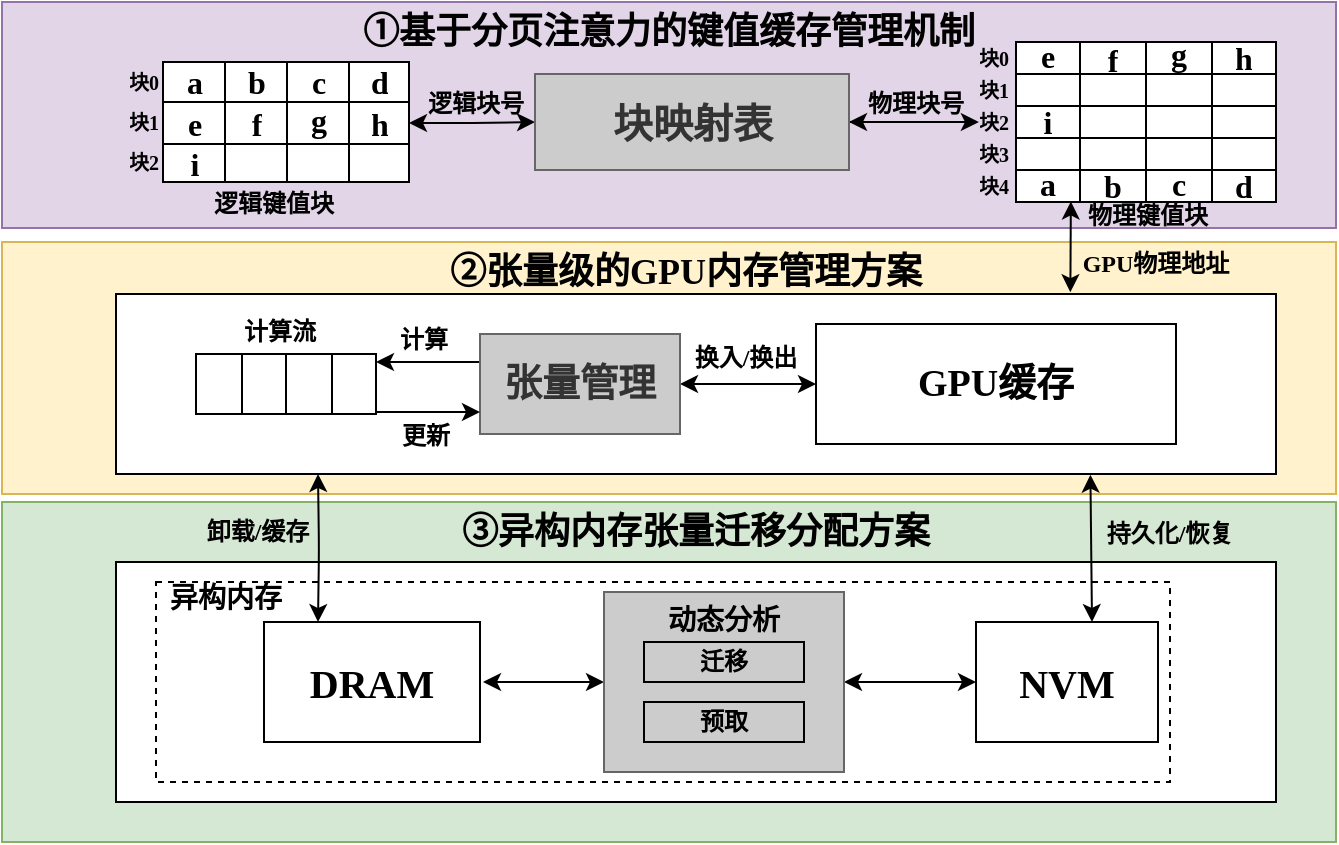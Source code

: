 <mxfile version="22.1.18" type="github">
  <diagram name="第 1 页" id="7EdAaY0qWJ7n02y7rGy0">
    <mxGraphModel dx="835" dy="481" grid="1" gridSize="10" guides="1" tooltips="1" connect="1" arrows="1" fold="1" page="1" pageScale="1" pageWidth="827" pageHeight="1169" math="0" shadow="0">
      <root>
        <mxCell id="0" />
        <mxCell id="1" parent="0" />
        <mxCell id="r5Kh5ZWrlzcaFiytxaW--2" value="" style="rounded=0;whiteSpace=wrap;html=1;fillColor=#d5e8d4;strokeColor=#82b366;" vertex="1" parent="1">
          <mxGeometry x="33" y="290" width="667" height="170" as="geometry" />
        </mxCell>
        <mxCell id="r5Kh5ZWrlzcaFiytxaW--3" value="" style="rounded=0;whiteSpace=wrap;html=1;fillColor=#fff2cc;strokeColor=#d6b656;" vertex="1" parent="1">
          <mxGeometry x="33" y="160" width="667" height="126" as="geometry" />
        </mxCell>
        <mxCell id="r5Kh5ZWrlzcaFiytxaW--7" value="" style="rounded=0;whiteSpace=wrap;html=1;" vertex="1" parent="1">
          <mxGeometry x="90" y="186" width="580" height="90" as="geometry" />
        </mxCell>
        <mxCell id="r5Kh5ZWrlzcaFiytxaW--9" value="&lt;font face=&quot;宋体&quot;&gt;&lt;b&gt;GPU物理地址&lt;/b&gt;&lt;/font&gt;" style="text;html=1;strokeColor=none;fillColor=none;align=center;verticalAlign=middle;whiteSpace=wrap;rounded=0;" vertex="1" parent="1">
          <mxGeometry x="570" y="156" width="80" height="30" as="geometry" />
        </mxCell>
        <mxCell id="r5Kh5ZWrlzcaFiytxaW--10" value="" style="shape=table;startSize=0;container=1;collapsible=0;childLayout=tableLayout;" vertex="1" parent="1">
          <mxGeometry x="130" y="216" width="90" height="30" as="geometry" />
        </mxCell>
        <mxCell id="r5Kh5ZWrlzcaFiytxaW--11" value="" style="shape=tableRow;horizontal=0;startSize=0;swimlaneHead=0;swimlaneBody=0;strokeColor=inherit;top=0;left=0;bottom=0;right=0;collapsible=0;dropTarget=0;fillColor=none;points=[[0,0.5],[1,0.5]];portConstraint=eastwest;" vertex="1" parent="r5Kh5ZWrlzcaFiytxaW--10">
          <mxGeometry width="90" height="30" as="geometry" />
        </mxCell>
        <mxCell id="r5Kh5ZWrlzcaFiytxaW--12" value="" style="shape=partialRectangle;html=1;whiteSpace=wrap;connectable=0;strokeColor=inherit;overflow=hidden;fillColor=none;top=0;left=0;bottom=0;right=0;pointerEvents=1;" vertex="1" parent="r5Kh5ZWrlzcaFiytxaW--11">
          <mxGeometry width="23" height="30" as="geometry">
            <mxRectangle width="23" height="30" as="alternateBounds" />
          </mxGeometry>
        </mxCell>
        <mxCell id="r5Kh5ZWrlzcaFiytxaW--13" value="" style="shape=partialRectangle;html=1;whiteSpace=wrap;connectable=0;strokeColor=inherit;overflow=hidden;fillColor=none;top=0;left=0;bottom=0;right=0;pointerEvents=1;" vertex="1" parent="r5Kh5ZWrlzcaFiytxaW--11">
          <mxGeometry x="23" width="22" height="30" as="geometry">
            <mxRectangle width="22" height="30" as="alternateBounds" />
          </mxGeometry>
        </mxCell>
        <mxCell id="r5Kh5ZWrlzcaFiytxaW--14" value="" style="shape=partialRectangle;html=1;whiteSpace=wrap;connectable=0;strokeColor=inherit;overflow=hidden;fillColor=none;top=0;left=0;bottom=0;right=0;pointerEvents=1;" vertex="1" parent="r5Kh5ZWrlzcaFiytxaW--11">
          <mxGeometry x="45" width="23" height="30" as="geometry">
            <mxRectangle width="23" height="30" as="alternateBounds" />
          </mxGeometry>
        </mxCell>
        <mxCell id="r5Kh5ZWrlzcaFiytxaW--15" value="" style="shape=partialRectangle;html=1;whiteSpace=wrap;connectable=0;strokeColor=inherit;overflow=hidden;fillColor=none;top=0;left=0;bottom=0;right=0;pointerEvents=1;" vertex="1" parent="r5Kh5ZWrlzcaFiytxaW--11">
          <mxGeometry x="68" width="22" height="30" as="geometry">
            <mxRectangle width="22" height="30" as="alternateBounds" />
          </mxGeometry>
        </mxCell>
        <mxCell id="r5Kh5ZWrlzcaFiytxaW--16" value="&lt;b&gt;&lt;font face=&quot;宋体&quot;&gt;计算流&lt;/font&gt;&lt;/b&gt;" style="text;html=1;strokeColor=none;fillColor=none;align=center;verticalAlign=middle;whiteSpace=wrap;rounded=0;" vertex="1" parent="1">
          <mxGeometry x="142" y="190" width="60" height="30" as="geometry" />
        </mxCell>
        <mxCell id="r5Kh5ZWrlzcaFiytxaW--17" value="" style="rounded=0;whiteSpace=wrap;html=1;" vertex="1" parent="1">
          <mxGeometry x="90" y="320" width="580" height="120" as="geometry" />
        </mxCell>
        <mxCell id="r5Kh5ZWrlzcaFiytxaW--18" style="edgeStyle=orthogonalEdgeStyle;rounded=1;orthogonalLoop=1;jettySize=auto;html=1;entryX=0.25;entryY=0;entryDx=0;entryDy=0;startArrow=classic;" edge="1" parent="1" target="r5Kh5ZWrlzcaFiytxaW--47">
          <mxGeometry relative="1" as="geometry">
            <mxPoint x="191" y="276" as="sourcePoint" />
            <mxPoint x="193.51" y="369.19" as="targetPoint" />
          </mxGeometry>
        </mxCell>
        <mxCell id="r5Kh5ZWrlzcaFiytxaW--19" style="edgeStyle=orthogonalEdgeStyle;rounded=1;orthogonalLoop=1;jettySize=auto;html=1;exitX=1;exitY=0.5;exitDx=0;exitDy=0;entryX=0;entryY=0.5;entryDx=0;entryDy=0;startArrow=classic;endArrow=none;endFill=0;" edge="1" parent="1">
          <mxGeometry relative="1" as="geometry">
            <mxPoint x="220" y="220" as="sourcePoint" />
            <mxPoint x="272" y="220" as="targetPoint" />
          </mxGeometry>
        </mxCell>
        <mxCell id="r5Kh5ZWrlzcaFiytxaW--20" value="&lt;font size=&quot;1&quot; style=&quot;&quot;&gt;&lt;b style=&quot;font-size: 19px;&quot;&gt;&lt;font face=&quot;Times New Roman&quot;&gt;GPU&lt;/font&gt;&lt;font face=&quot;宋体&quot;&gt;缓存&lt;/font&gt;&lt;/b&gt;&lt;/font&gt;" style="rounded=0;whiteSpace=wrap;html=1;" vertex="1" parent="1">
          <mxGeometry x="440" y="201" width="180" height="60" as="geometry" />
        </mxCell>
        <mxCell id="r5Kh5ZWrlzcaFiytxaW--21" style="edgeStyle=orthogonalEdgeStyle;rounded=0;orthogonalLoop=1;jettySize=auto;html=1;entryX=0;entryY=0.5;entryDx=0;entryDy=0;startArrow=classic;startFill=1;" edge="1" parent="1" source="r5Kh5ZWrlzcaFiytxaW--22" target="r5Kh5ZWrlzcaFiytxaW--20">
          <mxGeometry relative="1" as="geometry" />
        </mxCell>
        <mxCell id="r5Kh5ZWrlzcaFiytxaW--22" value="&lt;font face=&quot;宋体&quot; style=&quot;font-size: 19px;&quot;&gt;&lt;b style=&quot;&quot;&gt;张量管理&lt;/b&gt;&lt;/font&gt;" style="rounded=0;whiteSpace=wrap;html=1;fillColor=#CCCCCC;fontColor=#333333;strokeColor=#666666;" vertex="1" parent="1">
          <mxGeometry x="272" y="206" width="100" height="50" as="geometry" />
        </mxCell>
        <mxCell id="r5Kh5ZWrlzcaFiytxaW--23" style="rounded=1;orthogonalLoop=1;jettySize=auto;html=1;exitX=1;exitY=0.5;exitDx=0;exitDy=0;entryX=0;entryY=0.5;entryDx=0;entryDy=0;startArrow=none;edgeStyle=orthogonalEdgeStyle;curved=1;startFill=0;" edge="1" parent="1">
          <mxGeometry relative="1" as="geometry">
            <mxPoint x="220" y="245" as="sourcePoint" />
            <mxPoint x="272" y="245" as="targetPoint" />
          </mxGeometry>
        </mxCell>
        <mxCell id="r5Kh5ZWrlzcaFiytxaW--24" value="&lt;b&gt;&lt;font face=&quot;宋体&quot;&gt;更新&lt;/font&gt;&lt;/b&gt;" style="text;html=1;strokeColor=none;fillColor=none;align=center;verticalAlign=middle;whiteSpace=wrap;rounded=0;" vertex="1" parent="1">
          <mxGeometry x="215" y="242" width="60" height="30" as="geometry" />
        </mxCell>
        <mxCell id="r5Kh5ZWrlzcaFiytxaW--27" value="" style="rounded=0;whiteSpace=wrap;html=1;dashed=1;fillColor=none;" vertex="1" parent="1">
          <mxGeometry x="110" y="330" width="507" height="100" as="geometry" />
        </mxCell>
        <mxCell id="r5Kh5ZWrlzcaFiytxaW--28" style="rounded=1;orthogonalLoop=1;jettySize=auto;html=1;entryX=1;entryY=0.5;entryDx=0;entryDy=0;exitX=0;exitY=0.5;exitDx=0;exitDy=0;startArrow=classic;" edge="1" parent="1" source="r5Kh5ZWrlzcaFiytxaW--30">
          <mxGeometry relative="1" as="geometry">
            <mxPoint x="370" y="386.262" as="sourcePoint" />
            <mxPoint x="273.5" y="380" as="targetPoint" />
          </mxGeometry>
        </mxCell>
        <mxCell id="r5Kh5ZWrlzcaFiytxaW--29" style="edgeStyle=orthogonalEdgeStyle;rounded=0;orthogonalLoop=1;jettySize=auto;html=1;exitX=1;exitY=0.5;exitDx=0;exitDy=0;entryX=0;entryY=0.5;entryDx=0;entryDy=0;startArrow=classic;startFill=1;" edge="1" parent="1" source="r5Kh5ZWrlzcaFiytxaW--30" target="r5Kh5ZWrlzcaFiytxaW--34">
          <mxGeometry relative="1" as="geometry" />
        </mxCell>
        <mxCell id="r5Kh5ZWrlzcaFiytxaW--30" value="" style="rounded=0;whiteSpace=wrap;html=1;fillColor=#CCCCCC;fontColor=#333333;strokeColor=#666666;" vertex="1" parent="1">
          <mxGeometry x="334" y="335" width="120" height="90" as="geometry" />
        </mxCell>
        <mxCell id="r5Kh5ZWrlzcaFiytxaW--31" value="&lt;b&gt;&lt;font face=&quot;宋体&quot; style=&quot;font-size: 14px;&quot;&gt;动态分析&lt;/font&gt;&lt;/b&gt;" style="text;html=1;strokeColor=none;fillColor=none;align=center;verticalAlign=middle;whiteSpace=wrap;rounded=0;" vertex="1" parent="1">
          <mxGeometry x="364" y="335" width="60" height="30" as="geometry" />
        </mxCell>
        <mxCell id="r5Kh5ZWrlzcaFiytxaW--34" value="&lt;b&gt;&lt;font face=&quot;Times New Roman&quot; style=&quot;font-size: 20px;&quot;&gt;NVM&lt;/font&gt;&lt;/b&gt;" style="rounded=0;whiteSpace=wrap;html=1;" vertex="1" parent="1">
          <mxGeometry x="520" y="350" width="91" height="60" as="geometry" />
        </mxCell>
        <mxCell id="r5Kh5ZWrlzcaFiytxaW--35" value="&lt;b&gt;&lt;font face=&quot;宋体&quot;&gt;持久化/恢复&lt;/font&gt;&lt;/b&gt;" style="text;html=1;strokeColor=none;fillColor=none;align=center;verticalAlign=middle;whiteSpace=wrap;rounded=0;" vertex="1" parent="1">
          <mxGeometry x="577" y="291" width="80" height="30" as="geometry" />
        </mxCell>
        <mxCell id="r5Kh5ZWrlzcaFiytxaW--36" value="&lt;b&gt;&lt;font face=&quot;宋体&quot;&gt;迁移&lt;/font&gt;&lt;/b&gt;" style="rounded=0;whiteSpace=wrap;html=1;fillColor=none;" vertex="1" parent="1">
          <mxGeometry x="354" y="360" width="80" height="20" as="geometry" />
        </mxCell>
        <mxCell id="r5Kh5ZWrlzcaFiytxaW--37" value="&lt;b&gt;&lt;font face=&quot;宋体&quot;&gt;预取&lt;/font&gt;&lt;/b&gt;" style="rounded=0;whiteSpace=wrap;html=1;fillColor=none;" vertex="1" parent="1">
          <mxGeometry x="354" y="390" width="80" height="20" as="geometry" />
        </mxCell>
        <mxCell id="r5Kh5ZWrlzcaFiytxaW--39" value="&lt;font face=&quot;宋体&quot;&gt;&lt;b&gt;卸载/缓存&lt;/b&gt;&lt;/font&gt;" style="text;html=1;strokeColor=none;fillColor=none;align=center;verticalAlign=middle;whiteSpace=wrap;rounded=0;" vertex="1" parent="1">
          <mxGeometry x="127" y="290" width="68" height="30" as="geometry" />
        </mxCell>
        <mxCell id="r5Kh5ZWrlzcaFiytxaW--40" style="rounded=1;orthogonalLoop=1;jettySize=auto;html=1;startArrow=classic;exitX=0.84;exitY=1.004;exitDx=0;exitDy=0;exitPerimeter=0;" edge="1" parent="1" source="r5Kh5ZWrlzcaFiytxaW--7">
          <mxGeometry relative="1" as="geometry">
            <mxPoint x="576.86" y="276.27" as="sourcePoint" />
            <mxPoint x="578" y="350" as="targetPoint" />
          </mxGeometry>
        </mxCell>
        <mxCell id="r5Kh5ZWrlzcaFiytxaW--44" value="&lt;font size=&quot;1&quot; face=&quot;宋体&quot;&gt;&lt;b style=&quot;font-size: 18px;&quot;&gt;③异构内存张量迁移分配方案&lt;/b&gt;&lt;/font&gt;" style="text;html=1;strokeColor=none;fillColor=none;align=center;verticalAlign=middle;whiteSpace=wrap;rounded=0;" vertex="1" parent="1">
          <mxGeometry x="220" y="290" width="320" height="30" as="geometry" />
        </mxCell>
        <mxCell id="r5Kh5ZWrlzcaFiytxaW--45" value="&lt;font face=&quot;宋体&quot;&gt;&lt;b&gt;&lt;font style=&quot;font-size: 18px;&quot;&gt;②张量级的GPU内存管理方案&lt;/font&gt;&lt;/b&gt;&lt;/font&gt;" style="text;html=1;strokeColor=none;fillColor=none;align=center;verticalAlign=middle;whiteSpace=wrap;rounded=0;" vertex="1" parent="1">
          <mxGeometry x="224" y="160" width="301.5" height="30" as="geometry" />
        </mxCell>
        <mxCell id="r5Kh5ZWrlzcaFiytxaW--47" value="&lt;font face=&quot;Times New Roman&quot; style=&quot;font-size: 20px;&quot;&gt;&lt;b&gt;DRAM&lt;/b&gt;&lt;/font&gt;" style="rounded=0;whiteSpace=wrap;html=1;" vertex="1" parent="1">
          <mxGeometry x="164" y="350" width="108" height="60" as="geometry" />
        </mxCell>
        <mxCell id="r5Kh5ZWrlzcaFiytxaW--48" value="&lt;b&gt;&lt;font face=&quot;宋体&quot;&gt;计算&lt;/font&gt;&lt;/b&gt;" style="text;html=1;strokeColor=none;fillColor=none;align=center;verticalAlign=middle;whiteSpace=wrap;rounded=0;" vertex="1" parent="1">
          <mxGeometry x="214" y="194" width="60" height="30" as="geometry" />
        </mxCell>
        <mxCell id="r5Kh5ZWrlzcaFiytxaW--49" value="&lt;b&gt;&lt;font face=&quot;宋体&quot;&gt;换入/换出&lt;/font&gt;&lt;/b&gt;" style="text;html=1;strokeColor=none;fillColor=none;align=center;verticalAlign=middle;whiteSpace=wrap;rounded=0;" vertex="1" parent="1">
          <mxGeometry x="372" y="203" width="66" height="30" as="geometry" />
        </mxCell>
        <mxCell id="r5Kh5ZWrlzcaFiytxaW--50" value="&lt;b&gt;&lt;font face=&quot;宋体&quot; style=&quot;font-size: 14px;&quot;&gt;异构内存&lt;/font&gt;&lt;/b&gt;" style="text;html=1;strokeColor=none;fillColor=none;align=center;verticalAlign=middle;whiteSpace=wrap;rounded=0;" vertex="1" parent="1">
          <mxGeometry x="110" y="324" width="70" height="30" as="geometry" />
        </mxCell>
        <mxCell id="r5Kh5ZWrlzcaFiytxaW--51" value="" style="rounded=0;whiteSpace=wrap;html=1;fillColor=#e1d5e7;strokeColor=#9673a6;" vertex="1" parent="1">
          <mxGeometry x="33" y="40" width="667" height="113" as="geometry" />
        </mxCell>
        <mxCell id="r5Kh5ZWrlzcaFiytxaW--52" style="edgeStyle=orthogonalEdgeStyle;rounded=1;orthogonalLoop=1;jettySize=auto;html=1;exitX=1;exitY=0.5;exitDx=0;exitDy=0;entryX=0;entryY=0.5;entryDx=0;entryDy=0;startArrow=classic;" edge="1" parent="1" source="r5Kh5ZWrlzcaFiytxaW--68" target="r5Kh5ZWrlzcaFiytxaW--55">
          <mxGeometry relative="1" as="geometry">
            <mxPoint x="246" y="100" as="sourcePoint" />
          </mxGeometry>
        </mxCell>
        <mxCell id="r5Kh5ZWrlzcaFiytxaW--54" style="edgeStyle=orthogonalEdgeStyle;rounded=1;orthogonalLoop=1;jettySize=auto;html=1;exitX=1;exitY=0.5;exitDx=0;exitDy=0;startArrow=classic;entryX=1.024;entryY=0.801;entryDx=0;entryDy=0;entryPerimeter=0;" edge="1" parent="1" source="r5Kh5ZWrlzcaFiytxaW--55" target="r5Kh5ZWrlzcaFiytxaW--58">
          <mxGeometry relative="1" as="geometry">
            <mxPoint x="530" y="100" as="targetPoint" />
          </mxGeometry>
        </mxCell>
        <mxCell id="r5Kh5ZWrlzcaFiytxaW--55" value="&lt;b style=&quot;border-color: var(--border-color); font-family: &amp;quot;Times New Roman&amp;quot;; font-size: 20px;&quot;&gt;块映射表&lt;/b&gt;" style="rounded=0;whiteSpace=wrap;html=1;fillColor=#CCCCCC;fontColor=#333333;strokeColor=#666666;" vertex="1" parent="1">
          <mxGeometry x="299.5" y="76" width="157" height="48" as="geometry" />
        </mxCell>
        <mxCell id="r5Kh5ZWrlzcaFiytxaW--57" value="&lt;b&gt;&lt;font face=&quot;宋体&quot;&gt;逻辑块号&lt;/font&gt;&lt;/b&gt;" style="text;html=1;strokeColor=none;fillColor=none;align=center;verticalAlign=middle;whiteSpace=wrap;rounded=0;" vertex="1" parent="1">
          <mxGeometry x="239.5" y="76" width="60" height="30" as="geometry" />
        </mxCell>
        <mxCell id="r5Kh5ZWrlzcaFiytxaW--58" value="&lt;font face=&quot;宋体&quot;&gt;&lt;b&gt;物理块号&lt;/b&gt;&lt;/font&gt;" style="text;html=1;strokeColor=none;fillColor=none;align=center;verticalAlign=middle;whiteSpace=wrap;rounded=0;" vertex="1" parent="1">
          <mxGeometry x="460" y="76" width="60" height="30" as="geometry" />
        </mxCell>
        <mxCell id="r5Kh5ZWrlzcaFiytxaW--59" value="&lt;font face=&quot;宋体&quot;&gt;&lt;b&gt;&lt;font style=&quot;font-size: 18px;&quot;&gt;①&lt;/font&gt;&lt;font style=&quot;font-size: 18px;&quot;&gt;基于分页注意力的键值缓存管理机制&lt;/font&gt;&lt;/b&gt;&lt;/font&gt;" style="text;html=1;strokeColor=none;fillColor=none;align=center;verticalAlign=middle;whiteSpace=wrap;rounded=0;" vertex="1" parent="1">
          <mxGeometry x="199" y="40" width="335" height="30" as="geometry" />
        </mxCell>
        <mxCell id="r5Kh5ZWrlzcaFiytxaW--60" value="&lt;b&gt;&lt;font face=&quot;宋体&quot;&gt;逻辑键值块&lt;/font&gt;&lt;/b&gt;" style="text;html=1;strokeColor=none;fillColor=none;align=center;verticalAlign=middle;whiteSpace=wrap;rounded=0;" vertex="1" parent="1">
          <mxGeometry x="136" y="126" width="66" height="30" as="geometry" />
        </mxCell>
        <mxCell id="r5Kh5ZWrlzcaFiytxaW--61" value="&lt;b&gt;&lt;font face=&quot;宋体&quot;&gt;物理键值块&lt;/font&gt;&lt;/b&gt;" style="text;html=1;strokeColor=none;fillColor=none;align=center;verticalAlign=middle;whiteSpace=wrap;rounded=0;" vertex="1" parent="1">
          <mxGeometry x="573" y="132" width="66" height="30" as="geometry" />
        </mxCell>
        <mxCell id="r5Kh5ZWrlzcaFiytxaW--62" value="" style="shape=table;startSize=0;container=1;collapsible=0;childLayout=tableLayout;fontFamily=Times New Roman;" vertex="1" parent="1">
          <mxGeometry x="113.5" y="70" width="123" height="60" as="geometry" />
        </mxCell>
        <mxCell id="r5Kh5ZWrlzcaFiytxaW--63" value="" style="shape=tableRow;horizontal=0;startSize=0;swimlaneHead=0;swimlaneBody=0;strokeColor=inherit;top=0;left=0;bottom=0;right=0;collapsible=0;dropTarget=0;fillColor=none;points=[[0,0.5],[1,0.5]];portConstraint=eastwest;" vertex="1" parent="r5Kh5ZWrlzcaFiytxaW--62">
          <mxGeometry width="123" height="20" as="geometry" />
        </mxCell>
        <mxCell id="r5Kh5ZWrlzcaFiytxaW--64" value="&lt;b&gt;&lt;font style=&quot;font-size: 16px;&quot; face=&quot;Times New Roman&quot;&gt;a&lt;/font&gt;&lt;/b&gt;" style="shape=partialRectangle;html=1;whiteSpace=wrap;connectable=0;strokeColor=inherit;overflow=hidden;fillColor=none;top=0;left=0;bottom=0;right=0;pointerEvents=1;spacing=0;" vertex="1" parent="r5Kh5ZWrlzcaFiytxaW--63">
          <mxGeometry width="31" height="20" as="geometry">
            <mxRectangle width="31" height="20" as="alternateBounds" />
          </mxGeometry>
        </mxCell>
        <mxCell id="r5Kh5ZWrlzcaFiytxaW--65" value="b" style="shape=partialRectangle;html=1;whiteSpace=wrap;connectable=0;strokeColor=inherit;overflow=hidden;fillColor=none;top=0;left=0;bottom=0;right=0;pointerEvents=1;fontFamily=Times New Roman;fontStyle=1;fontSize=16;spacing=0;" vertex="1" parent="r5Kh5ZWrlzcaFiytxaW--63">
          <mxGeometry x="31" width="31" height="20" as="geometry">
            <mxRectangle width="31" height="20" as="alternateBounds" />
          </mxGeometry>
        </mxCell>
        <mxCell id="r5Kh5ZWrlzcaFiytxaW--66" value="c" style="shape=partialRectangle;html=1;whiteSpace=wrap;connectable=0;strokeColor=inherit;overflow=hidden;fillColor=none;top=0;left=0;bottom=0;right=0;pointerEvents=1;fontFamily=Times New Roman;fontStyle=1;fontSize=16;spacing=0;" vertex="1" parent="r5Kh5ZWrlzcaFiytxaW--63">
          <mxGeometry x="62" width="31" height="20" as="geometry">
            <mxRectangle width="31" height="20" as="alternateBounds" />
          </mxGeometry>
        </mxCell>
        <mxCell id="r5Kh5ZWrlzcaFiytxaW--67" value="d" style="shape=partialRectangle;html=1;whiteSpace=wrap;connectable=0;strokeColor=inherit;overflow=hidden;fillColor=none;top=0;left=0;bottom=0;right=0;pointerEvents=1;fontFamily=Times New Roman;fontStyle=1;fontSize=16;spacing=0;" vertex="1" parent="r5Kh5ZWrlzcaFiytxaW--63">
          <mxGeometry x="93" width="30" height="20" as="geometry">
            <mxRectangle width="30" height="20" as="alternateBounds" />
          </mxGeometry>
        </mxCell>
        <mxCell id="r5Kh5ZWrlzcaFiytxaW--68" value="" style="shape=tableRow;horizontal=0;startSize=0;swimlaneHead=0;swimlaneBody=0;strokeColor=inherit;top=0;left=0;bottom=0;right=0;collapsible=0;dropTarget=0;fillColor=none;points=[[0,0.5],[1,0.5]];portConstraint=eastwest;" vertex="1" parent="r5Kh5ZWrlzcaFiytxaW--62">
          <mxGeometry y="20" width="123" height="21" as="geometry" />
        </mxCell>
        <mxCell id="r5Kh5ZWrlzcaFiytxaW--69" value="e" style="shape=partialRectangle;html=1;whiteSpace=wrap;connectable=0;strokeColor=inherit;overflow=hidden;fillColor=none;top=0;left=0;bottom=0;right=0;pointerEvents=1;fontFamily=Times New Roman;fontStyle=1;fontSize=16;spacing=0;" vertex="1" parent="r5Kh5ZWrlzcaFiytxaW--68">
          <mxGeometry width="31" height="21" as="geometry">
            <mxRectangle width="31" height="21" as="alternateBounds" />
          </mxGeometry>
        </mxCell>
        <mxCell id="r5Kh5ZWrlzcaFiytxaW--70" value="f" style="shape=partialRectangle;html=1;whiteSpace=wrap;connectable=0;strokeColor=inherit;overflow=hidden;fillColor=none;top=0;left=0;bottom=0;right=0;pointerEvents=1;fontFamily=Times New Roman;fontStyle=1;fontSize=16;spacing=0;" vertex="1" parent="r5Kh5ZWrlzcaFiytxaW--68">
          <mxGeometry x="31" width="31" height="21" as="geometry">
            <mxRectangle width="31" height="21" as="alternateBounds" />
          </mxGeometry>
        </mxCell>
        <mxCell id="r5Kh5ZWrlzcaFiytxaW--71" value="g" style="shape=partialRectangle;html=1;whiteSpace=wrap;connectable=0;strokeColor=inherit;overflow=hidden;fillColor=none;top=0;left=0;bottom=0;right=0;pointerEvents=1;fontFamily=Times New Roman;fontStyle=1;fontSize=16;spacing=0;spacingTop=-4;" vertex="1" parent="r5Kh5ZWrlzcaFiytxaW--68">
          <mxGeometry x="62" width="31" height="21" as="geometry">
            <mxRectangle width="31" height="21" as="alternateBounds" />
          </mxGeometry>
        </mxCell>
        <mxCell id="r5Kh5ZWrlzcaFiytxaW--72" value="h" style="shape=partialRectangle;html=1;whiteSpace=wrap;connectable=0;strokeColor=inherit;overflow=hidden;fillColor=none;top=0;left=0;bottom=0;right=0;pointerEvents=1;fontFamily=Times New Roman;fontStyle=1;fontSize=16;spacing=0;" vertex="1" parent="r5Kh5ZWrlzcaFiytxaW--68">
          <mxGeometry x="93" width="30" height="21" as="geometry">
            <mxRectangle width="30" height="21" as="alternateBounds" />
          </mxGeometry>
        </mxCell>
        <mxCell id="r5Kh5ZWrlzcaFiytxaW--73" value="" style="shape=tableRow;horizontal=0;startSize=0;swimlaneHead=0;swimlaneBody=0;strokeColor=inherit;top=0;left=0;bottom=0;right=0;collapsible=0;dropTarget=0;fillColor=none;points=[[0,0.5],[1,0.5]];portConstraint=eastwest;" vertex="1" parent="r5Kh5ZWrlzcaFiytxaW--62">
          <mxGeometry y="41" width="123" height="19" as="geometry" />
        </mxCell>
        <mxCell id="r5Kh5ZWrlzcaFiytxaW--74" value="i" style="shape=partialRectangle;html=1;whiteSpace=wrap;connectable=0;strokeColor=inherit;overflow=hidden;fillColor=none;top=0;left=0;bottom=0;right=0;pointerEvents=1;fontFamily=Times New Roman;fontStyle=1;fontSize=16;spacing=0;" vertex="1" parent="r5Kh5ZWrlzcaFiytxaW--73">
          <mxGeometry width="31" height="19" as="geometry">
            <mxRectangle width="31" height="19" as="alternateBounds" />
          </mxGeometry>
        </mxCell>
        <mxCell id="r5Kh5ZWrlzcaFiytxaW--75" value="" style="shape=partialRectangle;html=1;whiteSpace=wrap;connectable=0;strokeColor=inherit;overflow=hidden;fillColor=none;top=0;left=0;bottom=0;right=0;pointerEvents=1;" vertex="1" parent="r5Kh5ZWrlzcaFiytxaW--73">
          <mxGeometry x="31" width="31" height="19" as="geometry">
            <mxRectangle width="31" height="19" as="alternateBounds" />
          </mxGeometry>
        </mxCell>
        <mxCell id="r5Kh5ZWrlzcaFiytxaW--76" value="" style="shape=partialRectangle;html=1;whiteSpace=wrap;connectable=0;strokeColor=inherit;overflow=hidden;fillColor=none;top=0;left=0;bottom=0;right=0;pointerEvents=1;" vertex="1" parent="r5Kh5ZWrlzcaFiytxaW--73">
          <mxGeometry x="62" width="31" height="19" as="geometry">
            <mxRectangle width="31" height="19" as="alternateBounds" />
          </mxGeometry>
        </mxCell>
        <mxCell id="r5Kh5ZWrlzcaFiytxaW--77" value="" style="shape=partialRectangle;html=1;whiteSpace=wrap;connectable=0;strokeColor=inherit;overflow=hidden;fillColor=none;top=0;left=0;bottom=0;right=0;pointerEvents=1;" vertex="1" parent="r5Kh5ZWrlzcaFiytxaW--73">
          <mxGeometry x="93" width="30" height="19" as="geometry">
            <mxRectangle width="30" height="19" as="alternateBounds" />
          </mxGeometry>
        </mxCell>
        <mxCell id="r5Kh5ZWrlzcaFiytxaW--78" value="" style="shape=table;startSize=0;container=1;collapsible=0;childLayout=tableLayout;labelPosition=center;verticalLabelPosition=top;align=center;verticalAlign=bottom;spacing=-2;spacingLeft=0;fontFamily=Times New Roman;" vertex="1" parent="1">
          <mxGeometry x="540" y="60" width="130" height="80" as="geometry" />
        </mxCell>
        <mxCell id="r5Kh5ZWrlzcaFiytxaW--79" value="" style="shape=tableRow;horizontal=0;startSize=0;swimlaneHead=0;swimlaneBody=0;strokeColor=inherit;top=0;left=0;bottom=0;right=0;collapsible=0;dropTarget=0;fillColor=none;points=[[0,0.5],[1,0.5]];portConstraint=eastwest;" vertex="1" parent="r5Kh5ZWrlzcaFiytxaW--78">
          <mxGeometry width="130" height="16" as="geometry" />
        </mxCell>
        <mxCell id="r5Kh5ZWrlzcaFiytxaW--80" value="&lt;div style=&quot;line-height: 50%;&quot;&gt;&lt;b style=&quot;font-family: &amp;quot;Times New Roman&amp;quot;; background-color: initial;&quot;&gt;&lt;font style=&quot;font-size: 16px;&quot;&gt;e&lt;/font&gt;&lt;/b&gt;&lt;/div&gt;" style="shape=partialRectangle;html=1;whiteSpace=wrap;connectable=0;strokeColor=inherit;overflow=hidden;fillColor=none;top=0;left=0;bottom=0;right=0;pointerEvents=1;align=center;" vertex="1" parent="r5Kh5ZWrlzcaFiytxaW--79">
          <mxGeometry width="32" height="16" as="geometry">
            <mxRectangle width="32" height="16" as="alternateBounds" />
          </mxGeometry>
        </mxCell>
        <mxCell id="r5Kh5ZWrlzcaFiytxaW--81" value="&lt;p style=&quot;line-height: 50%;&quot;&gt;&lt;font face=&quot;Times New Roman&quot;&gt;&lt;span style=&quot;font-size: 16px;&quot;&gt;&lt;b&gt;f&lt;/b&gt;&lt;/span&gt;&lt;/font&gt;&lt;/p&gt;" style="shape=partialRectangle;html=1;whiteSpace=wrap;connectable=0;strokeColor=inherit;overflow=hidden;fillColor=none;top=0;left=0;bottom=0;right=0;pointerEvents=1;spacing=-6;" vertex="1" parent="r5Kh5ZWrlzcaFiytxaW--79">
          <mxGeometry x="32" width="33" height="16" as="geometry">
            <mxRectangle width="33" height="16" as="alternateBounds" />
          </mxGeometry>
        </mxCell>
        <mxCell id="r5Kh5ZWrlzcaFiytxaW--82" value="&lt;font face=&quot;Times New Roman&quot;&gt;&lt;span style=&quot;font-size: 16px;&quot;&gt;&lt;b&gt;g&lt;/b&gt;&lt;/span&gt;&lt;/font&gt;" style="shape=partialRectangle;html=1;whiteSpace=wrap;connectable=0;strokeColor=inherit;overflow=hidden;fillColor=none;top=0;left=0;bottom=0;right=0;pointerEvents=1;spacing=-2;spacingTop=-4;" vertex="1" parent="r5Kh5ZWrlzcaFiytxaW--79">
          <mxGeometry x="65" width="33" height="16" as="geometry">
            <mxRectangle width="33" height="16" as="alternateBounds" />
          </mxGeometry>
        </mxCell>
        <mxCell id="r5Kh5ZWrlzcaFiytxaW--83" value="&lt;font face=&quot;Times New Roman&quot;&gt;&lt;span style=&quot;font-size: 16px;&quot;&gt;&lt;b&gt;h&lt;/b&gt;&lt;/span&gt;&lt;/font&gt;" style="shape=partialRectangle;html=1;whiteSpace=wrap;connectable=0;strokeColor=inherit;overflow=hidden;fillColor=none;top=0;left=0;bottom=0;right=0;pointerEvents=1;spacing=-2;" vertex="1" parent="r5Kh5ZWrlzcaFiytxaW--79">
          <mxGeometry x="98" width="32" height="16" as="geometry">
            <mxRectangle width="32" height="16" as="alternateBounds" />
          </mxGeometry>
        </mxCell>
        <mxCell id="r5Kh5ZWrlzcaFiytxaW--84" value="" style="shape=tableRow;horizontal=0;startSize=0;swimlaneHead=0;swimlaneBody=0;strokeColor=inherit;top=0;left=0;bottom=0;right=0;collapsible=0;dropTarget=0;fillColor=none;points=[[0,0.5],[1,0.5]];portConstraint=eastwest;" vertex="1" parent="r5Kh5ZWrlzcaFiytxaW--78">
          <mxGeometry y="16" width="130" height="16" as="geometry" />
        </mxCell>
        <mxCell id="r5Kh5ZWrlzcaFiytxaW--85" value="" style="shape=partialRectangle;html=1;whiteSpace=wrap;connectable=0;strokeColor=inherit;overflow=hidden;fillColor=none;top=0;left=0;bottom=0;right=0;pointerEvents=1;" vertex="1" parent="r5Kh5ZWrlzcaFiytxaW--84">
          <mxGeometry width="32" height="16" as="geometry">
            <mxRectangle width="32" height="16" as="alternateBounds" />
          </mxGeometry>
        </mxCell>
        <mxCell id="r5Kh5ZWrlzcaFiytxaW--86" value="" style="shape=partialRectangle;html=1;whiteSpace=wrap;connectable=0;strokeColor=inherit;overflow=hidden;fillColor=none;top=0;left=0;bottom=0;right=0;pointerEvents=1;" vertex="1" parent="r5Kh5ZWrlzcaFiytxaW--84">
          <mxGeometry x="32" width="33" height="16" as="geometry">
            <mxRectangle width="33" height="16" as="alternateBounds" />
          </mxGeometry>
        </mxCell>
        <mxCell id="r5Kh5ZWrlzcaFiytxaW--87" value="" style="shape=partialRectangle;html=1;whiteSpace=wrap;connectable=0;strokeColor=inherit;overflow=hidden;fillColor=none;top=0;left=0;bottom=0;right=0;pointerEvents=1;" vertex="1" parent="r5Kh5ZWrlzcaFiytxaW--84">
          <mxGeometry x="65" width="33" height="16" as="geometry">
            <mxRectangle width="33" height="16" as="alternateBounds" />
          </mxGeometry>
        </mxCell>
        <mxCell id="r5Kh5ZWrlzcaFiytxaW--88" value="" style="shape=partialRectangle;html=1;whiteSpace=wrap;connectable=0;strokeColor=inherit;overflow=hidden;fillColor=none;top=0;left=0;bottom=0;right=0;pointerEvents=1;" vertex="1" parent="r5Kh5ZWrlzcaFiytxaW--84">
          <mxGeometry x="98" width="32" height="16" as="geometry">
            <mxRectangle width="32" height="16" as="alternateBounds" />
          </mxGeometry>
        </mxCell>
        <mxCell id="r5Kh5ZWrlzcaFiytxaW--89" value="" style="shape=tableRow;horizontal=0;startSize=0;swimlaneHead=0;swimlaneBody=0;strokeColor=inherit;top=0;left=0;bottom=0;right=0;collapsible=0;dropTarget=0;fillColor=none;points=[[0,0.5],[1,0.5]];portConstraint=eastwest;" vertex="1" parent="r5Kh5ZWrlzcaFiytxaW--78">
          <mxGeometry y="32" width="130" height="16" as="geometry" />
        </mxCell>
        <mxCell id="r5Kh5ZWrlzcaFiytxaW--90" value="&lt;font face=&quot;Times New Roman&quot;&gt;&lt;span style=&quot;font-size: 16px;&quot;&gt;&lt;b&gt;i&lt;/b&gt;&lt;/span&gt;&lt;/font&gt;" style="shape=partialRectangle;html=1;whiteSpace=wrap;connectable=0;strokeColor=inherit;overflow=hidden;fillColor=none;top=0;left=0;bottom=0;right=0;pointerEvents=1;spacing=-2;" vertex="1" parent="r5Kh5ZWrlzcaFiytxaW--89">
          <mxGeometry width="32" height="16" as="geometry">
            <mxRectangle width="32" height="16" as="alternateBounds" />
          </mxGeometry>
        </mxCell>
        <mxCell id="r5Kh5ZWrlzcaFiytxaW--91" value="" style="shape=partialRectangle;html=1;whiteSpace=wrap;connectable=0;strokeColor=inherit;overflow=hidden;fillColor=none;top=0;left=0;bottom=0;right=0;pointerEvents=1;spacingLeft=0;spacingTop=-1;" vertex="1" parent="r5Kh5ZWrlzcaFiytxaW--89">
          <mxGeometry x="32" width="33" height="16" as="geometry">
            <mxRectangle width="33" height="16" as="alternateBounds" />
          </mxGeometry>
        </mxCell>
        <mxCell id="r5Kh5ZWrlzcaFiytxaW--92" value="" style="shape=partialRectangle;html=1;whiteSpace=wrap;connectable=0;strokeColor=inherit;overflow=hidden;fillColor=none;top=0;left=0;bottom=0;right=0;pointerEvents=1;" vertex="1" parent="r5Kh5ZWrlzcaFiytxaW--89">
          <mxGeometry x="65" width="33" height="16" as="geometry">
            <mxRectangle width="33" height="16" as="alternateBounds" />
          </mxGeometry>
        </mxCell>
        <mxCell id="r5Kh5ZWrlzcaFiytxaW--93" value="" style="shape=partialRectangle;html=1;whiteSpace=wrap;connectable=0;strokeColor=inherit;overflow=hidden;fillColor=none;top=0;left=0;bottom=0;right=0;pointerEvents=1;" vertex="1" parent="r5Kh5ZWrlzcaFiytxaW--89">
          <mxGeometry x="98" width="32" height="16" as="geometry">
            <mxRectangle width="32" height="16" as="alternateBounds" />
          </mxGeometry>
        </mxCell>
        <mxCell id="r5Kh5ZWrlzcaFiytxaW--94" value="" style="shape=tableRow;horizontal=0;startSize=0;swimlaneHead=0;swimlaneBody=0;strokeColor=inherit;top=0;left=0;bottom=0;right=0;collapsible=0;dropTarget=0;fillColor=none;points=[[0,0.5],[1,0.5]];portConstraint=eastwest;" vertex="1" parent="r5Kh5ZWrlzcaFiytxaW--78">
          <mxGeometry y="48" width="130" height="16" as="geometry" />
        </mxCell>
        <mxCell id="r5Kh5ZWrlzcaFiytxaW--95" value="" style="shape=partialRectangle;html=1;whiteSpace=wrap;connectable=0;strokeColor=inherit;overflow=hidden;fillColor=none;top=0;left=0;bottom=0;right=0;pointerEvents=1;" vertex="1" parent="r5Kh5ZWrlzcaFiytxaW--94">
          <mxGeometry width="32" height="16" as="geometry">
            <mxRectangle width="32" height="16" as="alternateBounds" />
          </mxGeometry>
        </mxCell>
        <mxCell id="r5Kh5ZWrlzcaFiytxaW--96" value="" style="shape=partialRectangle;html=1;whiteSpace=wrap;connectable=0;strokeColor=inherit;overflow=hidden;fillColor=none;top=0;left=0;bottom=0;right=0;pointerEvents=1;" vertex="1" parent="r5Kh5ZWrlzcaFiytxaW--94">
          <mxGeometry x="32" width="33" height="16" as="geometry">
            <mxRectangle width="33" height="16" as="alternateBounds" />
          </mxGeometry>
        </mxCell>
        <mxCell id="r5Kh5ZWrlzcaFiytxaW--97" value="" style="shape=partialRectangle;html=1;whiteSpace=wrap;connectable=0;strokeColor=inherit;overflow=hidden;fillColor=none;top=0;left=0;bottom=0;right=0;pointerEvents=1;" vertex="1" parent="r5Kh5ZWrlzcaFiytxaW--94">
          <mxGeometry x="65" width="33" height="16" as="geometry">
            <mxRectangle width="33" height="16" as="alternateBounds" />
          </mxGeometry>
        </mxCell>
        <mxCell id="r5Kh5ZWrlzcaFiytxaW--98" value="" style="shape=partialRectangle;html=1;whiteSpace=wrap;connectable=0;strokeColor=inherit;overflow=hidden;fillColor=none;top=0;left=0;bottom=0;right=0;pointerEvents=1;" vertex="1" parent="r5Kh5ZWrlzcaFiytxaW--94">
          <mxGeometry x="98" width="32" height="16" as="geometry">
            <mxRectangle width="32" height="16" as="alternateBounds" />
          </mxGeometry>
        </mxCell>
        <mxCell id="r5Kh5ZWrlzcaFiytxaW--99" value="" style="shape=tableRow;horizontal=0;startSize=0;swimlaneHead=0;swimlaneBody=0;strokeColor=inherit;top=0;left=0;bottom=0;right=0;collapsible=0;dropTarget=0;fillColor=none;points=[[0,0.5],[1,0.5]];portConstraint=eastwest;" vertex="1" parent="r5Kh5ZWrlzcaFiytxaW--78">
          <mxGeometry y="64" width="130" height="16" as="geometry" />
        </mxCell>
        <mxCell id="r5Kh5ZWrlzcaFiytxaW--100" value="&lt;b style=&quot;border-color: var(--border-color);&quot;&gt;&lt;font style=&quot;border-color: var(--border-color); font-size: 16px;&quot; face=&quot;Times New Roman&quot;&gt;a&lt;/font&gt;&lt;/b&gt;" style="shape=partialRectangle;html=1;whiteSpace=wrap;connectable=0;strokeColor=inherit;overflow=hidden;fillColor=none;top=0;left=0;bottom=0;right=0;pointerEvents=1;spacing=-2;spacingTop=-2;" vertex="1" parent="r5Kh5ZWrlzcaFiytxaW--99">
          <mxGeometry width="32" height="16" as="geometry">
            <mxRectangle width="32" height="16" as="alternateBounds" />
          </mxGeometry>
        </mxCell>
        <mxCell id="r5Kh5ZWrlzcaFiytxaW--101" value="&lt;font face=&quot;Times New Roman&quot;&gt;&lt;span style=&quot;font-size: 16px;&quot;&gt;&lt;b&gt;b&lt;/b&gt;&lt;/span&gt;&lt;/font&gt;" style="shape=partialRectangle;html=1;whiteSpace=wrap;connectable=0;strokeColor=inherit;overflow=hidden;fillColor=none;top=0;left=0;bottom=0;right=0;pointerEvents=1;spacing=-2;" vertex="1" parent="r5Kh5ZWrlzcaFiytxaW--99">
          <mxGeometry x="32" width="33" height="16" as="geometry">
            <mxRectangle width="33" height="16" as="alternateBounds" />
          </mxGeometry>
        </mxCell>
        <mxCell id="r5Kh5ZWrlzcaFiytxaW--102" value="&lt;font face=&quot;Times New Roman&quot;&gt;&lt;span style=&quot;font-size: 16px;&quot;&gt;&lt;b&gt;c&lt;/b&gt;&lt;/span&gt;&lt;/font&gt;" style="shape=partialRectangle;html=1;whiteSpace=wrap;connectable=0;strokeColor=inherit;overflow=hidden;fillColor=none;top=0;left=0;bottom=0;right=0;pointerEvents=1;spacing=-2;spacingTop=-2;" vertex="1" parent="r5Kh5ZWrlzcaFiytxaW--99">
          <mxGeometry x="65" width="33" height="16" as="geometry">
            <mxRectangle width="33" height="16" as="alternateBounds" />
          </mxGeometry>
        </mxCell>
        <mxCell id="r5Kh5ZWrlzcaFiytxaW--103" value="&lt;font face=&quot;Times New Roman&quot;&gt;&lt;span style=&quot;font-size: 16px;&quot;&gt;&lt;b&gt;d&lt;/b&gt;&lt;/span&gt;&lt;/font&gt;" style="shape=partialRectangle;html=1;whiteSpace=wrap;connectable=0;strokeColor=inherit;overflow=hidden;fillColor=none;top=0;left=0;bottom=0;right=0;pointerEvents=1;spacing=-2;" vertex="1" parent="r5Kh5ZWrlzcaFiytxaW--99">
          <mxGeometry x="98" width="32" height="16" as="geometry">
            <mxRectangle width="32" height="16" as="alternateBounds" />
          </mxGeometry>
        </mxCell>
        <mxCell id="r5Kh5ZWrlzcaFiytxaW--6" style="rounded=1;orthogonalLoop=1;jettySize=auto;html=1;exitX=0.721;exitY=-0.01;exitDx=0;exitDy=0;entryX=0.211;entryY=0.984;entryDx=0;entryDy=0;entryPerimeter=0;shape=connector;startArrow=classic;exitPerimeter=0;" edge="1" parent="1" target="r5Kh5ZWrlzcaFiytxaW--99">
          <mxGeometry relative="1" as="geometry">
            <mxPoint x="567.4" y="154.023" as="targetPoint" />
            <mxPoint x="567.18" y="185.1" as="sourcePoint" />
          </mxGeometry>
        </mxCell>
        <mxCell id="r5Kh5ZWrlzcaFiytxaW--104" value="" style="shape=table;startSize=0;container=1;collapsible=0;childLayout=tableLayout;fillColor=none;strokeColor=none;" vertex="1" parent="1">
          <mxGeometry x="519" y="58" width="20" height="80" as="geometry" />
        </mxCell>
        <mxCell id="r5Kh5ZWrlzcaFiytxaW--105" value="" style="shape=tableRow;horizontal=0;startSize=0;swimlaneHead=0;swimlaneBody=0;strokeColor=inherit;top=0;left=0;bottom=0;right=0;collapsible=0;dropTarget=0;fillColor=none;points=[[0,0.5],[1,0.5]];portConstraint=eastwest;" vertex="1" parent="r5Kh5ZWrlzcaFiytxaW--104">
          <mxGeometry width="20" height="16" as="geometry" />
        </mxCell>
        <mxCell id="r5Kh5ZWrlzcaFiytxaW--106" value="&lt;font face=&quot;宋体&quot; style=&quot;font-size: 10px;&quot;&gt;&lt;b&gt;块0&lt;/b&gt;&lt;/font&gt;" style="shape=partialRectangle;html=1;whiteSpace=wrap;connectable=0;strokeColor=inherit;overflow=hidden;fillColor=none;top=0;left=0;bottom=0;right=0;pointerEvents=1;" vertex="1" parent="r5Kh5ZWrlzcaFiytxaW--105">
          <mxGeometry width="20" height="16" as="geometry">
            <mxRectangle width="20" height="16" as="alternateBounds" />
          </mxGeometry>
        </mxCell>
        <mxCell id="r5Kh5ZWrlzcaFiytxaW--107" value="" style="shape=tableRow;horizontal=0;startSize=0;swimlaneHead=0;swimlaneBody=0;strokeColor=inherit;top=0;left=0;bottom=0;right=0;collapsible=0;dropTarget=0;fillColor=none;points=[[0,0.5],[1,0.5]];portConstraint=eastwest;" vertex="1" parent="r5Kh5ZWrlzcaFiytxaW--104">
          <mxGeometry y="16" width="20" height="16" as="geometry" />
        </mxCell>
        <mxCell id="r5Kh5ZWrlzcaFiytxaW--108" value="&lt;b style=&quot;border-color: var(--border-color); font-family: 宋体; font-size: 10px;&quot;&gt;块1&lt;/b&gt;" style="shape=partialRectangle;html=1;whiteSpace=wrap;connectable=0;strokeColor=inherit;overflow=hidden;fillColor=none;top=0;left=0;bottom=0;right=0;pointerEvents=1;" vertex="1" parent="r5Kh5ZWrlzcaFiytxaW--107">
          <mxGeometry width="20" height="16" as="geometry">
            <mxRectangle width="20" height="16" as="alternateBounds" />
          </mxGeometry>
        </mxCell>
        <mxCell id="r5Kh5ZWrlzcaFiytxaW--109" value="" style="shape=tableRow;horizontal=0;startSize=0;swimlaneHead=0;swimlaneBody=0;strokeColor=inherit;top=0;left=0;bottom=0;right=0;collapsible=0;dropTarget=0;fillColor=none;points=[[0,0.5],[1,0.5]];portConstraint=eastwest;" vertex="1" parent="r5Kh5ZWrlzcaFiytxaW--104">
          <mxGeometry y="32" width="20" height="16" as="geometry" />
        </mxCell>
        <mxCell id="r5Kh5ZWrlzcaFiytxaW--110" value="&lt;b style=&quot;border-color: var(--border-color); font-family: 宋体; font-size: 10px;&quot;&gt;块2&lt;/b&gt;" style="shape=partialRectangle;html=1;whiteSpace=wrap;connectable=0;strokeColor=inherit;overflow=hidden;fillColor=none;top=0;left=0;bottom=0;right=0;pointerEvents=1;" vertex="1" parent="r5Kh5ZWrlzcaFiytxaW--109">
          <mxGeometry width="20" height="16" as="geometry">
            <mxRectangle width="20" height="16" as="alternateBounds" />
          </mxGeometry>
        </mxCell>
        <mxCell id="r5Kh5ZWrlzcaFiytxaW--111" value="" style="shape=tableRow;horizontal=0;startSize=0;swimlaneHead=0;swimlaneBody=0;strokeColor=inherit;top=0;left=0;bottom=0;right=0;collapsible=0;dropTarget=0;fillColor=none;points=[[0,0.5],[1,0.5]];portConstraint=eastwest;" vertex="1" parent="r5Kh5ZWrlzcaFiytxaW--104">
          <mxGeometry y="48" width="20" height="16" as="geometry" />
        </mxCell>
        <mxCell id="r5Kh5ZWrlzcaFiytxaW--112" value="&lt;b style=&quot;border-color: var(--border-color); font-family: 宋体; font-size: 10px;&quot;&gt;块3&lt;/b&gt;" style="shape=partialRectangle;html=1;whiteSpace=wrap;connectable=0;strokeColor=inherit;overflow=hidden;fillColor=none;top=0;left=0;bottom=0;right=0;pointerEvents=1;" vertex="1" parent="r5Kh5ZWrlzcaFiytxaW--111">
          <mxGeometry width="20" height="16" as="geometry">
            <mxRectangle width="20" height="16" as="alternateBounds" />
          </mxGeometry>
        </mxCell>
        <mxCell id="r5Kh5ZWrlzcaFiytxaW--113" value="" style="shape=tableRow;horizontal=0;startSize=0;swimlaneHead=0;swimlaneBody=0;strokeColor=inherit;top=0;left=0;bottom=0;right=0;collapsible=0;dropTarget=0;fillColor=none;points=[[0,0.5],[1,0.5]];portConstraint=eastwest;" vertex="1" parent="r5Kh5ZWrlzcaFiytxaW--104">
          <mxGeometry y="64" width="20" height="16" as="geometry" />
        </mxCell>
        <mxCell id="r5Kh5ZWrlzcaFiytxaW--114" value="&lt;b style=&quot;border-color: var(--border-color); font-family: 宋体; font-size: 10px;&quot;&gt;块4&lt;/b&gt;" style="shape=partialRectangle;html=1;whiteSpace=wrap;connectable=0;strokeColor=inherit;overflow=hidden;fillColor=none;top=0;left=0;bottom=0;right=0;pointerEvents=1;" vertex="1" parent="r5Kh5ZWrlzcaFiytxaW--113">
          <mxGeometry width="20" height="16" as="geometry">
            <mxRectangle width="20" height="16" as="alternateBounds" />
          </mxGeometry>
        </mxCell>
        <mxCell id="r5Kh5ZWrlzcaFiytxaW--115" value="" style="shape=table;startSize=0;container=1;collapsible=0;childLayout=tableLayout;fillColor=none;strokeColor=none;" vertex="1" parent="1">
          <mxGeometry x="93.5" y="70" width="20" height="60" as="geometry" />
        </mxCell>
        <mxCell id="r5Kh5ZWrlzcaFiytxaW--116" value="" style="shape=tableRow;horizontal=0;startSize=0;swimlaneHead=0;swimlaneBody=0;strokeColor=inherit;top=0;left=0;bottom=0;right=0;collapsible=0;dropTarget=0;fillColor=none;points=[[0,0.5],[1,0.5]];portConstraint=eastwest;" vertex="1" parent="r5Kh5ZWrlzcaFiytxaW--115">
          <mxGeometry width="20" height="20" as="geometry" />
        </mxCell>
        <mxCell id="r5Kh5ZWrlzcaFiytxaW--117" value="&lt;font face=&quot;宋体&quot; style=&quot;font-size: 10px;&quot;&gt;&lt;b&gt;块0&lt;/b&gt;&lt;/font&gt;" style="shape=partialRectangle;html=1;whiteSpace=wrap;connectable=0;strokeColor=inherit;overflow=hidden;fillColor=none;top=0;left=0;bottom=0;right=0;pointerEvents=1;" vertex="1" parent="r5Kh5ZWrlzcaFiytxaW--116">
          <mxGeometry width="20" height="20" as="geometry">
            <mxRectangle width="20" height="20" as="alternateBounds" />
          </mxGeometry>
        </mxCell>
        <mxCell id="r5Kh5ZWrlzcaFiytxaW--118" value="" style="shape=tableRow;horizontal=0;startSize=0;swimlaneHead=0;swimlaneBody=0;strokeColor=inherit;top=0;left=0;bottom=0;right=0;collapsible=0;dropTarget=0;fillColor=none;points=[[0,0.5],[1,0.5]];portConstraint=eastwest;" vertex="1" parent="r5Kh5ZWrlzcaFiytxaW--115">
          <mxGeometry y="20" width="20" height="20" as="geometry" />
        </mxCell>
        <mxCell id="r5Kh5ZWrlzcaFiytxaW--119" value="&lt;b style=&quot;border-color: var(--border-color); font-family: 宋体; font-size: 10px;&quot;&gt;块1&lt;/b&gt;" style="shape=partialRectangle;html=1;whiteSpace=wrap;connectable=0;strokeColor=inherit;overflow=hidden;fillColor=none;top=0;left=0;bottom=0;right=0;pointerEvents=1;" vertex="1" parent="r5Kh5ZWrlzcaFiytxaW--118">
          <mxGeometry width="20" height="20" as="geometry">
            <mxRectangle width="20" height="20" as="alternateBounds" />
          </mxGeometry>
        </mxCell>
        <mxCell id="r5Kh5ZWrlzcaFiytxaW--120" value="" style="shape=tableRow;horizontal=0;startSize=0;swimlaneHead=0;swimlaneBody=0;strokeColor=inherit;top=0;left=0;bottom=0;right=0;collapsible=0;dropTarget=0;fillColor=none;points=[[0,0.5],[1,0.5]];portConstraint=eastwest;" vertex="1" parent="r5Kh5ZWrlzcaFiytxaW--115">
          <mxGeometry y="40" width="20" height="20" as="geometry" />
        </mxCell>
        <mxCell id="r5Kh5ZWrlzcaFiytxaW--121" value="&lt;b style=&quot;border-color: var(--border-color); font-family: 宋体; font-size: 10px;&quot;&gt;块2&lt;/b&gt;" style="shape=partialRectangle;html=1;whiteSpace=wrap;connectable=0;strokeColor=inherit;overflow=hidden;fillColor=none;top=0;left=0;bottom=0;right=0;pointerEvents=1;" vertex="1" parent="r5Kh5ZWrlzcaFiytxaW--120">
          <mxGeometry width="20" height="20" as="geometry">
            <mxRectangle width="20" height="20" as="alternateBounds" />
          </mxGeometry>
        </mxCell>
      </root>
    </mxGraphModel>
  </diagram>
</mxfile>
